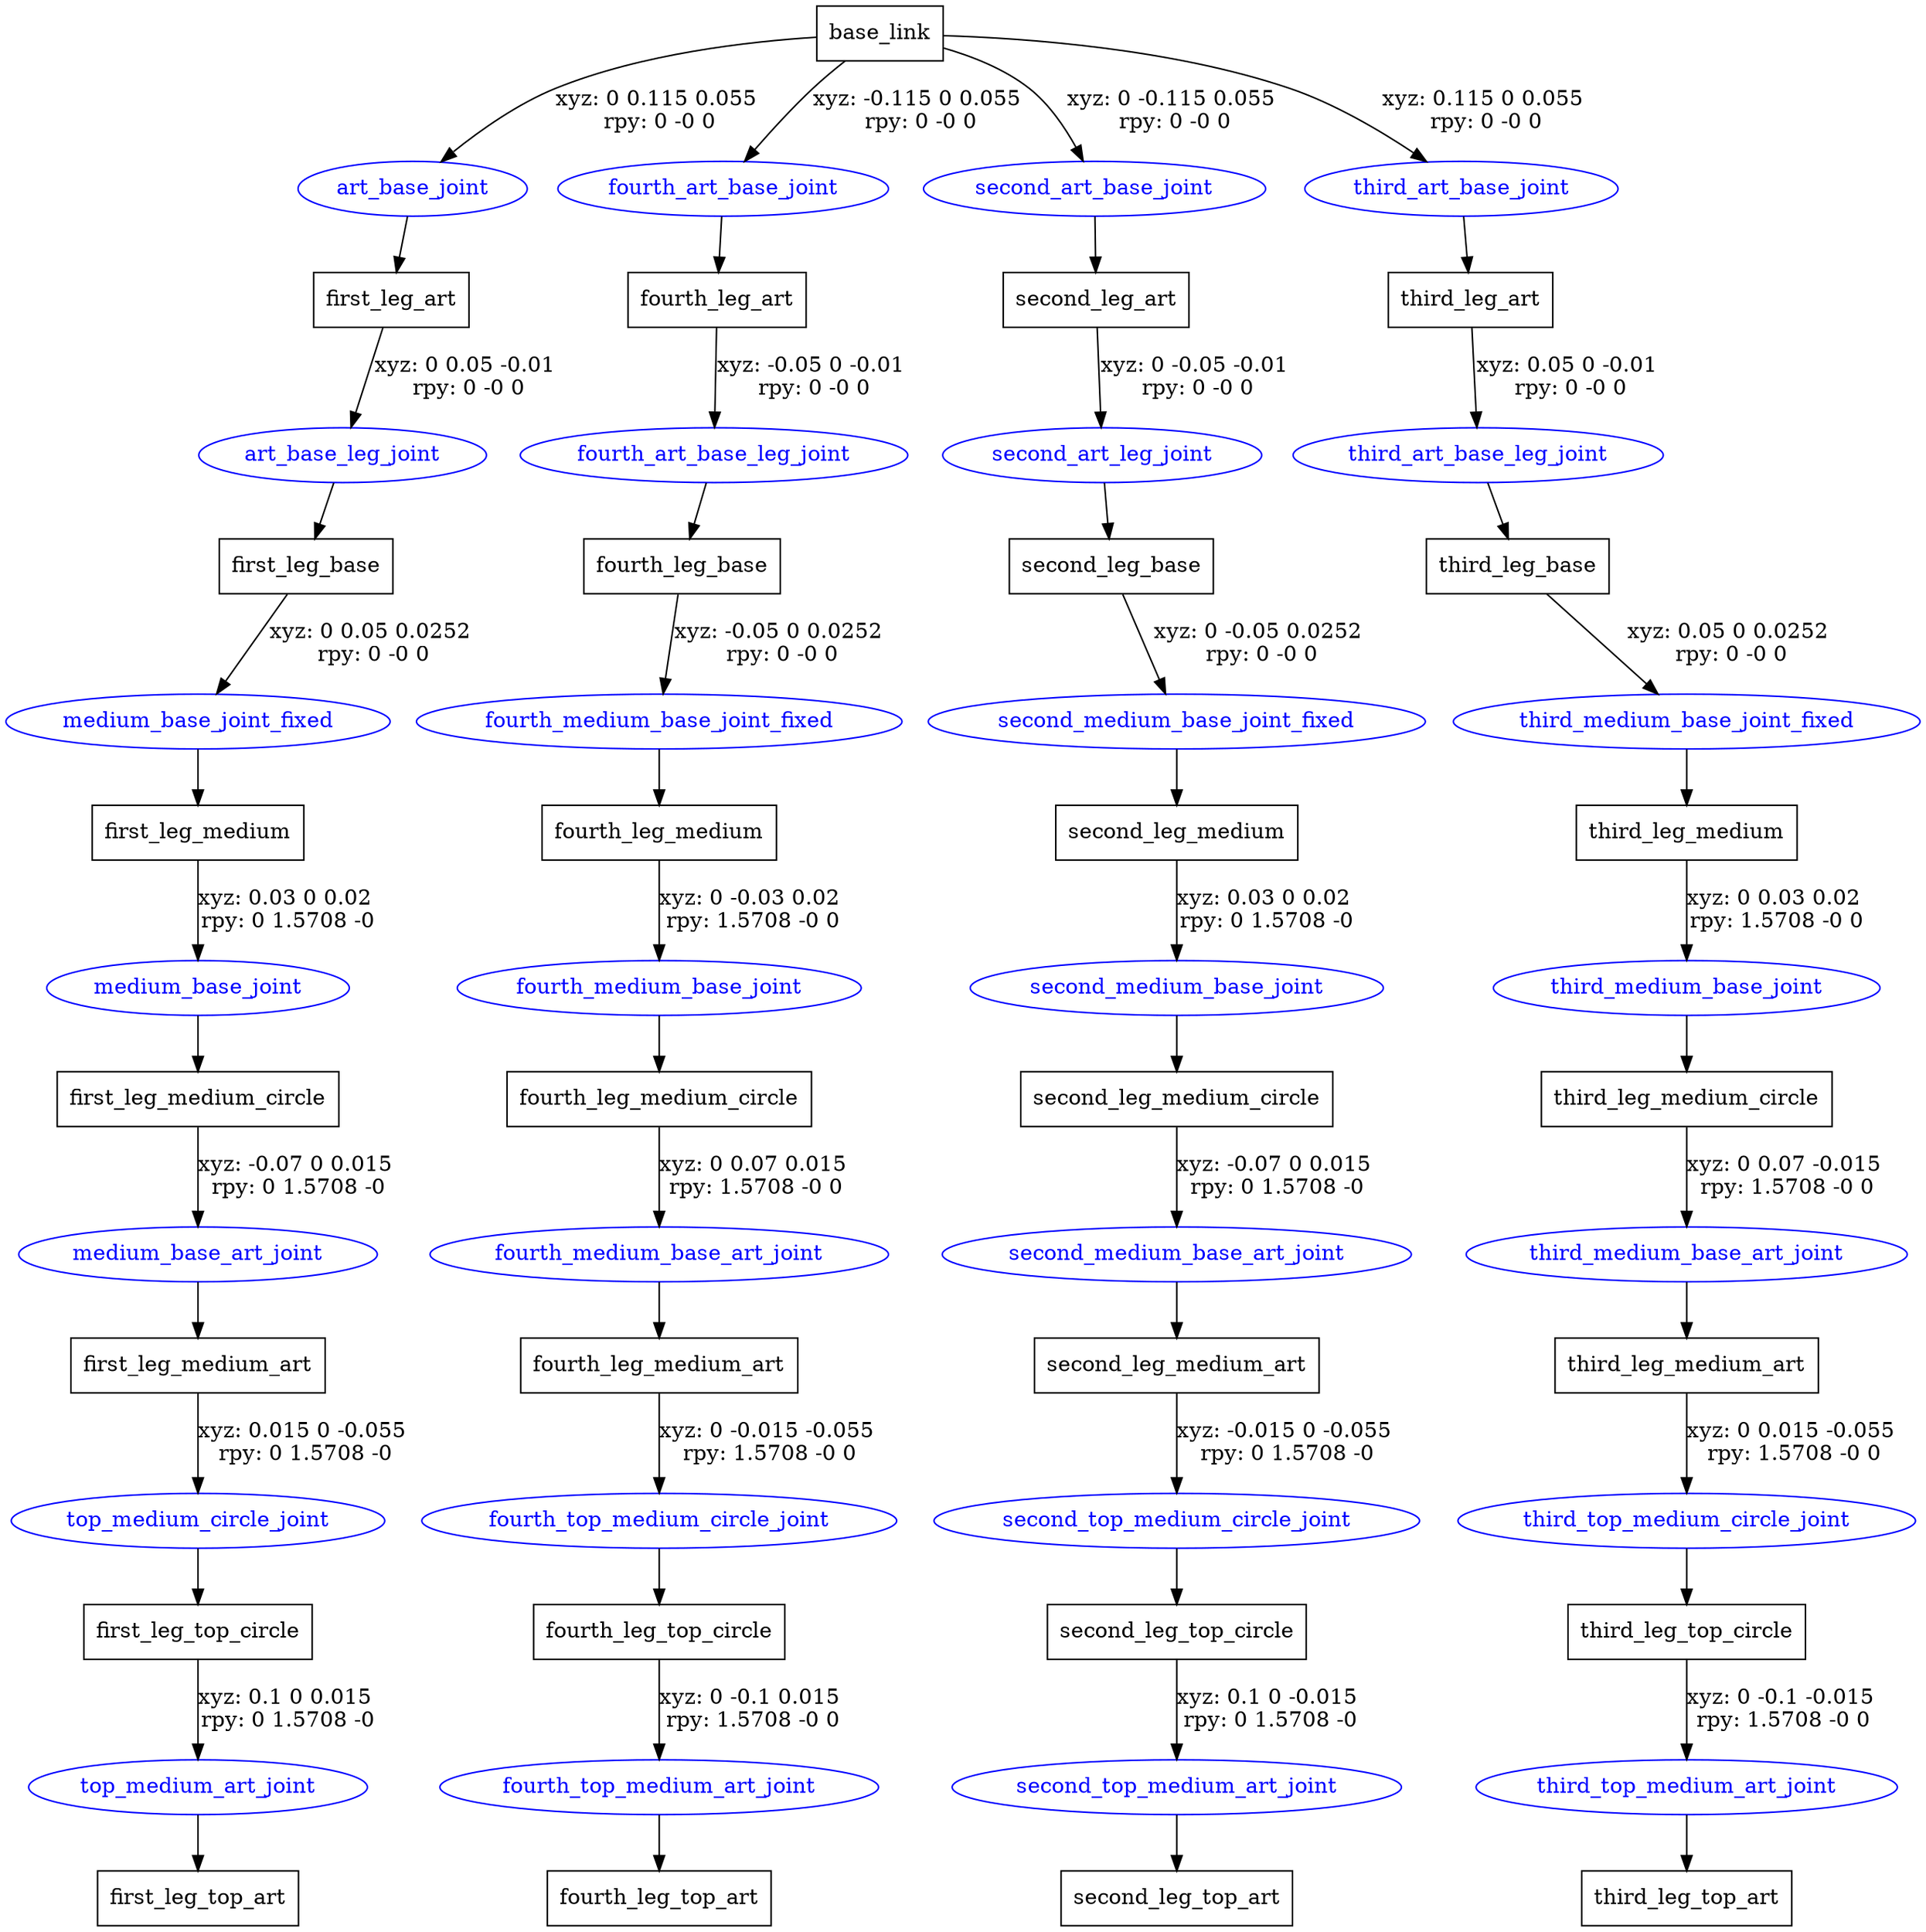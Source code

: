 digraph G {
node [shape=box];
"base_link" [label="base_link"];
"first_leg_art" [label="first_leg_art"];
"first_leg_base" [label="first_leg_base"];
"first_leg_medium" [label="first_leg_medium"];
"first_leg_medium_circle" [label="first_leg_medium_circle"];
"first_leg_medium_art" [label="first_leg_medium_art"];
"first_leg_top_circle" [label="first_leg_top_circle"];
"first_leg_top_art" [label="first_leg_top_art"];
"fourth_leg_art" [label="fourth_leg_art"];
"fourth_leg_base" [label="fourth_leg_base"];
"fourth_leg_medium" [label="fourth_leg_medium"];
"fourth_leg_medium_circle" [label="fourth_leg_medium_circle"];
"fourth_leg_medium_art" [label="fourth_leg_medium_art"];
"fourth_leg_top_circle" [label="fourth_leg_top_circle"];
"fourth_leg_top_art" [label="fourth_leg_top_art"];
"second_leg_art" [label="second_leg_art"];
"second_leg_base" [label="second_leg_base"];
"second_leg_medium" [label="second_leg_medium"];
"second_leg_medium_circle" [label="second_leg_medium_circle"];
"second_leg_medium_art" [label="second_leg_medium_art"];
"second_leg_top_circle" [label="second_leg_top_circle"];
"second_leg_top_art" [label="second_leg_top_art"];
"third_leg_art" [label="third_leg_art"];
"third_leg_base" [label="third_leg_base"];
"third_leg_medium" [label="third_leg_medium"];
"third_leg_medium_circle" [label="third_leg_medium_circle"];
"third_leg_medium_art" [label="third_leg_medium_art"];
"third_leg_top_circle" [label="third_leg_top_circle"];
"third_leg_top_art" [label="third_leg_top_art"];
node [shape=ellipse, color=blue, fontcolor=blue];
"base_link" -> "art_base_joint" [label="xyz: 0 0.115 0.055 \nrpy: 0 -0 0"]
"art_base_joint" -> "first_leg_art"
"first_leg_art" -> "art_base_leg_joint" [label="xyz: 0 0.05 -0.01 \nrpy: 0 -0 0"]
"art_base_leg_joint" -> "first_leg_base"
"first_leg_base" -> "medium_base_joint_fixed" [label="xyz: 0 0.05 0.0252 \nrpy: 0 -0 0"]
"medium_base_joint_fixed" -> "first_leg_medium"
"first_leg_medium" -> "medium_base_joint" [label="xyz: 0.03 0 0.02 \nrpy: 0 1.5708 -0"]
"medium_base_joint" -> "first_leg_medium_circle"
"first_leg_medium_circle" -> "medium_base_art_joint" [label="xyz: -0.07 0 0.015 \nrpy: 0 1.5708 -0"]
"medium_base_art_joint" -> "first_leg_medium_art"
"first_leg_medium_art" -> "top_medium_circle_joint" [label="xyz: 0.015 0 -0.055 \nrpy: 0 1.5708 -0"]
"top_medium_circle_joint" -> "first_leg_top_circle"
"first_leg_top_circle" -> "top_medium_art_joint" [label="xyz: 0.1 0 0.015 \nrpy: 0 1.5708 -0"]
"top_medium_art_joint" -> "first_leg_top_art"
"base_link" -> "fourth_art_base_joint" [label="xyz: -0.115 0 0.055 \nrpy: 0 -0 0"]
"fourth_art_base_joint" -> "fourth_leg_art"
"fourth_leg_art" -> "fourth_art_base_leg_joint" [label="xyz: -0.05 0 -0.01 \nrpy: 0 -0 0"]
"fourth_art_base_leg_joint" -> "fourth_leg_base"
"fourth_leg_base" -> "fourth_medium_base_joint_fixed" [label="xyz: -0.05 0 0.0252 \nrpy: 0 -0 0"]
"fourth_medium_base_joint_fixed" -> "fourth_leg_medium"
"fourth_leg_medium" -> "fourth_medium_base_joint" [label="xyz: 0 -0.03 0.02 \nrpy: 1.5708 -0 0"]
"fourth_medium_base_joint" -> "fourth_leg_medium_circle"
"fourth_leg_medium_circle" -> "fourth_medium_base_art_joint" [label="xyz: 0 0.07 0.015 \nrpy: 1.5708 -0 0"]
"fourth_medium_base_art_joint" -> "fourth_leg_medium_art"
"fourth_leg_medium_art" -> "fourth_top_medium_circle_joint" [label="xyz: 0 -0.015 -0.055 \nrpy: 1.5708 -0 0"]
"fourth_top_medium_circle_joint" -> "fourth_leg_top_circle"
"fourth_leg_top_circle" -> "fourth_top_medium_art_joint" [label="xyz: 0 -0.1 0.015 \nrpy: 1.5708 -0 0"]
"fourth_top_medium_art_joint" -> "fourth_leg_top_art"
"base_link" -> "second_art_base_joint" [label="xyz: 0 -0.115 0.055 \nrpy: 0 -0 0"]
"second_art_base_joint" -> "second_leg_art"
"second_leg_art" -> "second_art_leg_joint" [label="xyz: 0 -0.05 -0.01 \nrpy: 0 -0 0"]
"second_art_leg_joint" -> "second_leg_base"
"second_leg_base" -> "second_medium_base_joint_fixed" [label="xyz: 0 -0.05 0.0252 \nrpy: 0 -0 0"]
"second_medium_base_joint_fixed" -> "second_leg_medium"
"second_leg_medium" -> "second_medium_base_joint" [label="xyz: 0.03 0 0.02 \nrpy: 0 1.5708 -0"]
"second_medium_base_joint" -> "second_leg_medium_circle"
"second_leg_medium_circle" -> "second_medium_base_art_joint" [label="xyz: -0.07 0 0.015 \nrpy: 0 1.5708 -0"]
"second_medium_base_art_joint" -> "second_leg_medium_art"
"second_leg_medium_art" -> "second_top_medium_circle_joint" [label="xyz: -0.015 0 -0.055 \nrpy: 0 1.5708 -0"]
"second_top_medium_circle_joint" -> "second_leg_top_circle"
"second_leg_top_circle" -> "second_top_medium_art_joint" [label="xyz: 0.1 0 -0.015 \nrpy: 0 1.5708 -0"]
"second_top_medium_art_joint" -> "second_leg_top_art"
"base_link" -> "third_art_base_joint" [label="xyz: 0.115 0 0.055 \nrpy: 0 -0 0"]
"third_art_base_joint" -> "third_leg_art"
"third_leg_art" -> "third_art_base_leg_joint" [label="xyz: 0.05 0 -0.01 \nrpy: 0 -0 0"]
"third_art_base_leg_joint" -> "third_leg_base"
"third_leg_base" -> "third_medium_base_joint_fixed" [label="xyz: 0.05 0 0.0252 \nrpy: 0 -0 0"]
"third_medium_base_joint_fixed" -> "third_leg_medium"
"third_leg_medium" -> "third_medium_base_joint" [label="xyz: 0 0.03 0.02 \nrpy: 1.5708 -0 0"]
"third_medium_base_joint" -> "third_leg_medium_circle"
"third_leg_medium_circle" -> "third_medium_base_art_joint" [label="xyz: 0 0.07 -0.015 \nrpy: 1.5708 -0 0"]
"third_medium_base_art_joint" -> "third_leg_medium_art"
"third_leg_medium_art" -> "third_top_medium_circle_joint" [label="xyz: 0 0.015 -0.055 \nrpy: 1.5708 -0 0"]
"third_top_medium_circle_joint" -> "third_leg_top_circle"
"third_leg_top_circle" -> "third_top_medium_art_joint" [label="xyz: 0 -0.1 -0.015 \nrpy: 1.5708 -0 0"]
"third_top_medium_art_joint" -> "third_leg_top_art"
}
